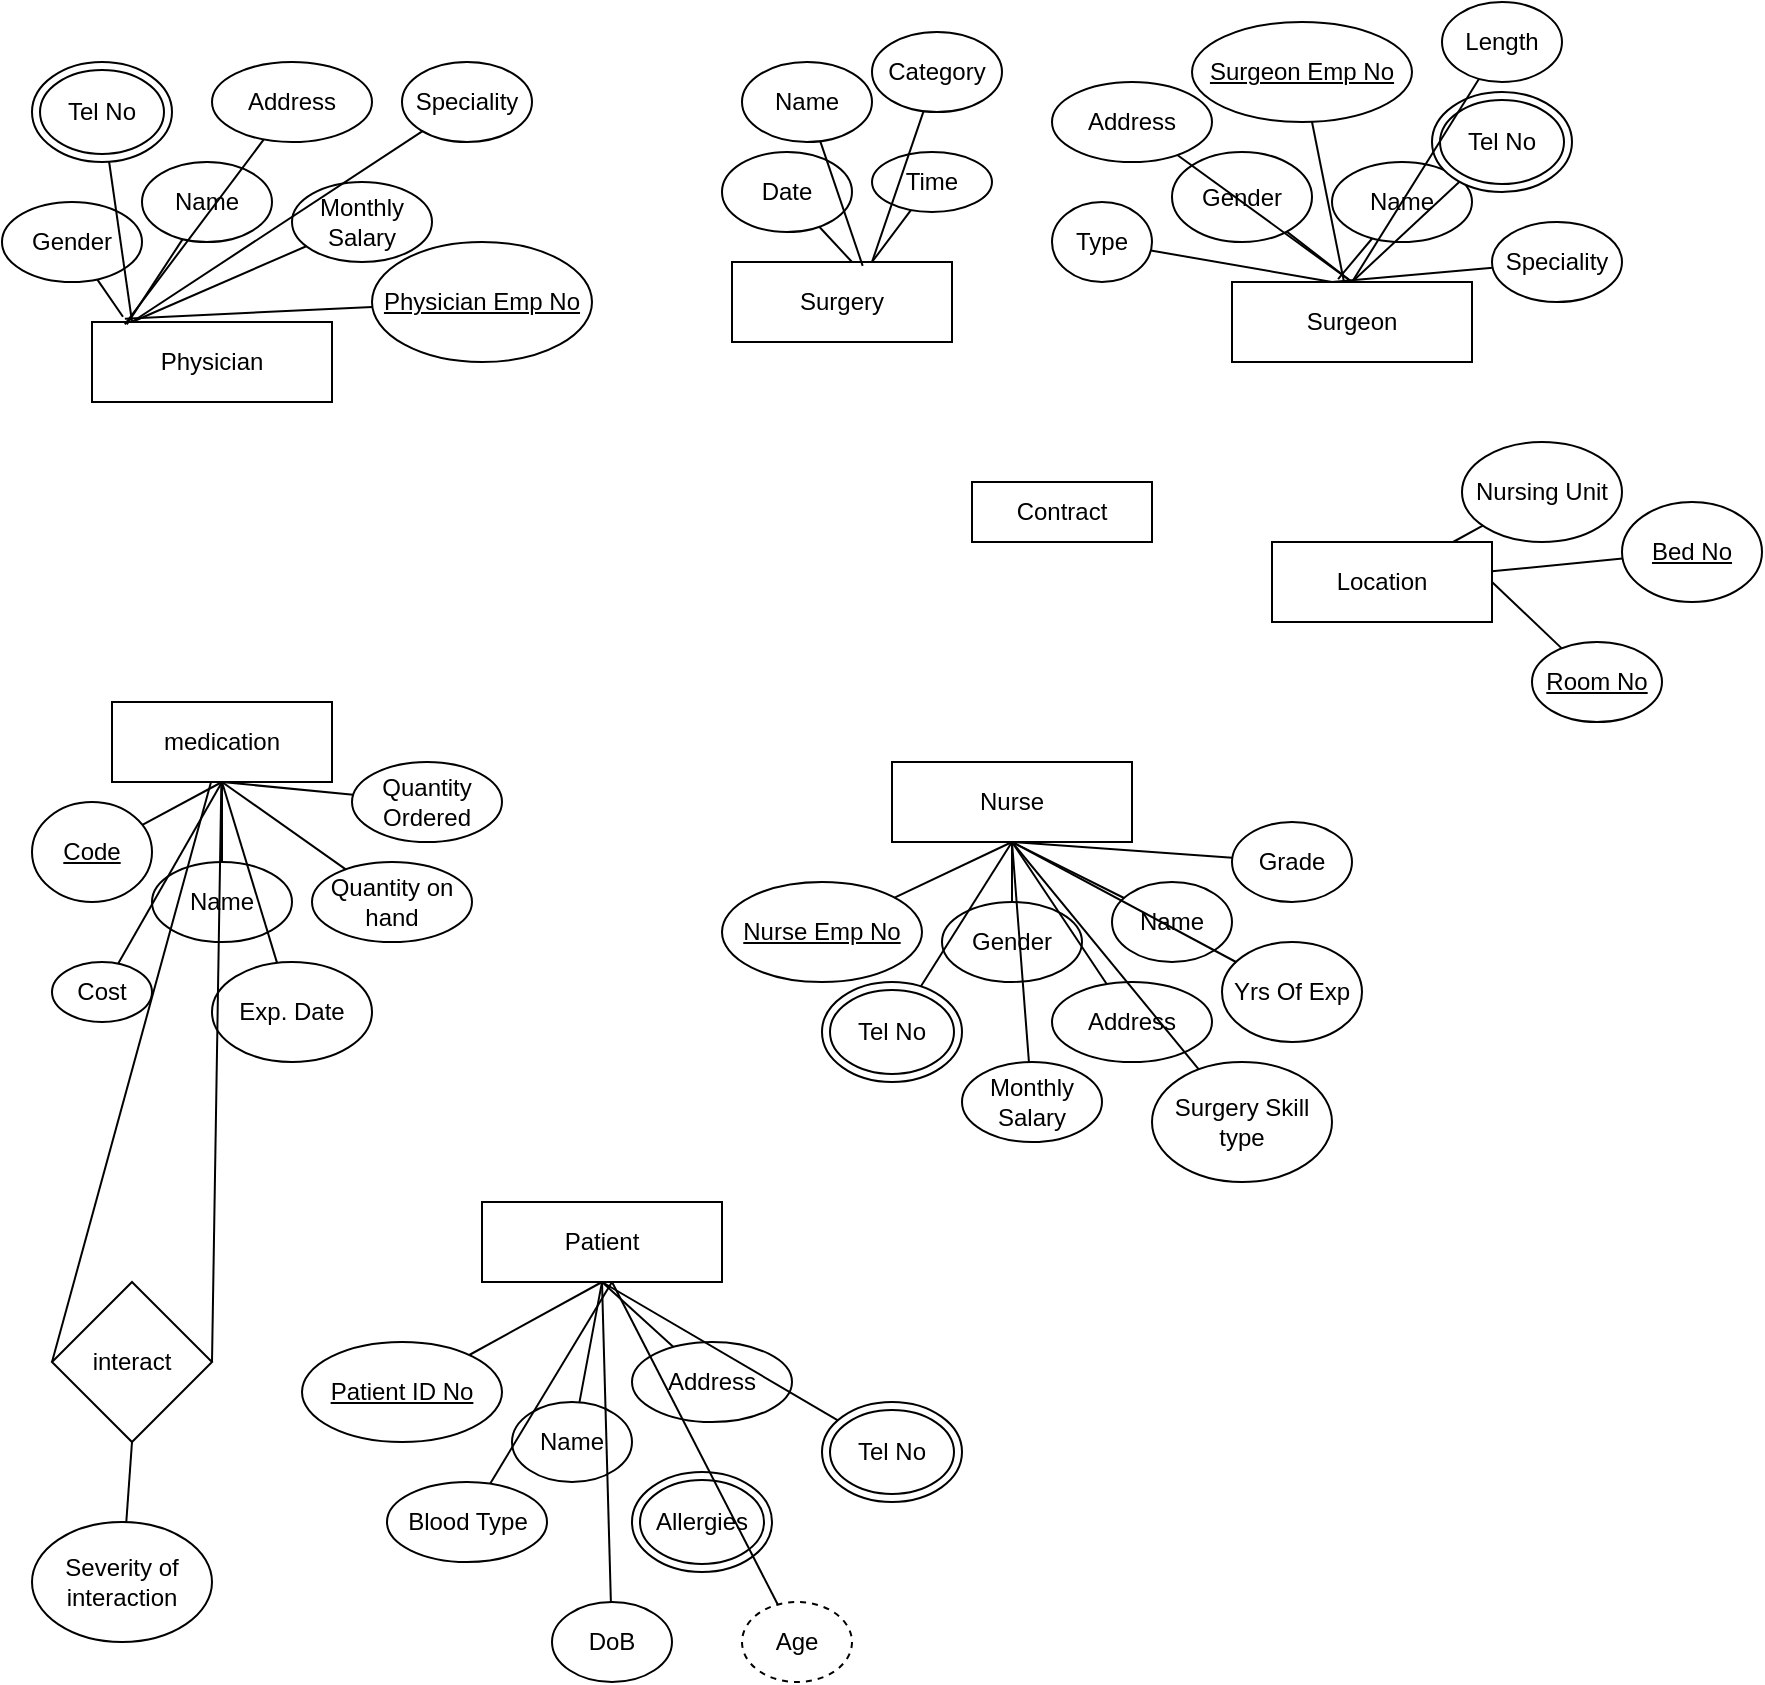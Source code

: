 <mxfile version="15.7.3" type="github">
  <diagram id="ZB2PkOVlPT2-zo93CzSN" name="Page-1">
    <mxGraphModel dx="792" dy="1586" grid="1" gridSize="10" guides="1" tooltips="1" connect="1" arrows="1" fold="1" page="1" pageScale="1" pageWidth="850" pageHeight="1100" math="0" shadow="0">
      <root>
        <mxCell id="0" />
        <mxCell id="1" parent="0" />
        <mxCell id="KcIeR8g20Xgpo551yg-J-1" value="Surgeon" style="rounded=0;whiteSpace=wrap;html=1;" vertex="1" parent="1">
          <mxGeometry x="630" y="100" width="120" height="40" as="geometry" />
        </mxCell>
        <mxCell id="KcIeR8g20Xgpo551yg-J-2" value="Physician" style="rounded=0;whiteSpace=wrap;html=1;" vertex="1" parent="1">
          <mxGeometry x="60" y="120" width="120" height="40" as="geometry" />
        </mxCell>
        <mxCell id="KcIeR8g20Xgpo551yg-J-3" value="Nurse" style="rounded=0;whiteSpace=wrap;html=1;" vertex="1" parent="1">
          <mxGeometry x="460" y="340" width="120" height="40" as="geometry" />
        </mxCell>
        <mxCell id="KcIeR8g20Xgpo551yg-J-4" value="medication" style="rounded=0;whiteSpace=wrap;html=1;" vertex="1" parent="1">
          <mxGeometry x="70" y="310" width="110" height="40" as="geometry" />
        </mxCell>
        <mxCell id="KcIeR8g20Xgpo551yg-J-5" value="Patient" style="rounded=0;whiteSpace=wrap;html=1;" vertex="1" parent="1">
          <mxGeometry x="255" y="560" width="120" height="40" as="geometry" />
        </mxCell>
        <mxCell id="KcIeR8g20Xgpo551yg-J-6" value="Location" style="rounded=0;whiteSpace=wrap;html=1;" vertex="1" parent="1">
          <mxGeometry x="650" y="230" width="110" height="40" as="geometry" />
        </mxCell>
        <mxCell id="KcIeR8g20Xgpo551yg-J-7" value="Surgery" style="rounded=0;whiteSpace=wrap;html=1;" vertex="1" parent="1">
          <mxGeometry x="380" y="90" width="110" height="40" as="geometry" />
        </mxCell>
        <mxCell id="KcIeR8g20Xgpo551yg-J-47" style="edgeStyle=none;rounded=0;orthogonalLoop=1;jettySize=auto;html=1;entryX=0.137;entryY=-0.041;entryDx=0;entryDy=0;entryPerimeter=0;endArrow=none;endFill=0;" edge="1" parent="1" source="KcIeR8g20Xgpo551yg-J-8" target="KcIeR8g20Xgpo551yg-J-2">
          <mxGeometry relative="1" as="geometry" />
        </mxCell>
        <mxCell id="KcIeR8g20Xgpo551yg-J-8" value="&lt;u&gt;Physician Emp No&lt;/u&gt;" style="ellipse;whiteSpace=wrap;html=1;" vertex="1" parent="1">
          <mxGeometry x="200" y="80" width="110" height="60" as="geometry" />
        </mxCell>
        <mxCell id="KcIeR8g20Xgpo551yg-J-44" style="edgeStyle=none;rounded=0;orthogonalLoop=1;jettySize=auto;html=1;entryX=0.145;entryY=0.03;entryDx=0;entryDy=0;entryPerimeter=0;endArrow=none;endFill=0;" edge="1" parent="1" source="KcIeR8g20Xgpo551yg-J-9" target="KcIeR8g20Xgpo551yg-J-2">
          <mxGeometry relative="1" as="geometry" />
        </mxCell>
        <mxCell id="KcIeR8g20Xgpo551yg-J-9" value="Name" style="ellipse;whiteSpace=wrap;html=1;" vertex="1" parent="1">
          <mxGeometry x="85" y="40" width="65" height="40" as="geometry" />
        </mxCell>
        <mxCell id="KcIeR8g20Xgpo551yg-J-42" style="rounded=0;orthogonalLoop=1;jettySize=auto;html=1;entryX=0.129;entryY=-0.065;entryDx=0;entryDy=0;entryPerimeter=0;endArrow=none;endFill=0;" edge="1" parent="1" source="KcIeR8g20Xgpo551yg-J-10" target="KcIeR8g20Xgpo551yg-J-2">
          <mxGeometry relative="1" as="geometry" />
        </mxCell>
        <mxCell id="KcIeR8g20Xgpo551yg-J-10" value="Gender" style="ellipse;whiteSpace=wrap;html=1;" vertex="1" parent="1">
          <mxGeometry x="15" y="60" width="70" height="40" as="geometry" />
        </mxCell>
        <mxCell id="KcIeR8g20Xgpo551yg-J-45" style="edgeStyle=none;rounded=0;orthogonalLoop=1;jettySize=auto;html=1;endArrow=none;endFill=0;" edge="1" parent="1" source="KcIeR8g20Xgpo551yg-J-11">
          <mxGeometry relative="1" as="geometry">
            <mxPoint x="80" y="120" as="targetPoint" />
          </mxGeometry>
        </mxCell>
        <mxCell id="KcIeR8g20Xgpo551yg-J-11" value="Monthly Salary" style="ellipse;whiteSpace=wrap;html=1;" vertex="1" parent="1">
          <mxGeometry x="160" y="50" width="70" height="40" as="geometry" />
        </mxCell>
        <mxCell id="KcIeR8g20Xgpo551yg-J-48" style="edgeStyle=none;rounded=0;orthogonalLoop=1;jettySize=auto;html=1;endArrow=none;endFill=0;" edge="1" parent="1" source="KcIeR8g20Xgpo551yg-J-12">
          <mxGeometry relative="1" as="geometry">
            <mxPoint x="80" y="120" as="targetPoint" />
          </mxGeometry>
        </mxCell>
        <mxCell id="KcIeR8g20Xgpo551yg-J-12" value="Speciality" style="ellipse;whiteSpace=wrap;html=1;" vertex="1" parent="1">
          <mxGeometry x="215" y="-10" width="65" height="40" as="geometry" />
        </mxCell>
        <mxCell id="KcIeR8g20Xgpo551yg-J-46" style="edgeStyle=none;rounded=0;orthogonalLoop=1;jettySize=auto;html=1;entryX=0.137;entryY=0.03;entryDx=0;entryDy=0;entryPerimeter=0;endArrow=none;endFill=0;" edge="1" parent="1" source="KcIeR8g20Xgpo551yg-J-13" target="KcIeR8g20Xgpo551yg-J-2">
          <mxGeometry relative="1" as="geometry" />
        </mxCell>
        <mxCell id="KcIeR8g20Xgpo551yg-J-13" value="Address" style="ellipse;whiteSpace=wrap;html=1;" vertex="1" parent="1">
          <mxGeometry x="120" y="-10" width="80" height="40" as="geometry" />
        </mxCell>
        <mxCell id="KcIeR8g20Xgpo551yg-J-43" style="edgeStyle=none;rounded=0;orthogonalLoop=1;jettySize=auto;html=1;entryX=0.167;entryY=0;entryDx=0;entryDy=0;entryPerimeter=0;endArrow=none;endFill=0;" edge="1" parent="1" source="KcIeR8g20Xgpo551yg-J-14" target="KcIeR8g20Xgpo551yg-J-2">
          <mxGeometry relative="1" as="geometry" />
        </mxCell>
        <mxCell id="KcIeR8g20Xgpo551yg-J-14" value="Tel No" style="ellipse;shape=doubleEllipse;whiteSpace=wrap;html=1;" vertex="1" parent="1">
          <mxGeometry x="30" y="-10" width="70" height="50" as="geometry" />
        </mxCell>
        <mxCell id="KcIeR8g20Xgpo551yg-J-67" style="edgeStyle=none;rounded=0;orthogonalLoop=1;jettySize=auto;html=1;entryX=0.5;entryY=1;entryDx=0;entryDy=0;endArrow=none;endFill=0;" edge="1" parent="1" source="KcIeR8g20Xgpo551yg-J-15" target="KcIeR8g20Xgpo551yg-J-3">
          <mxGeometry relative="1" as="geometry" />
        </mxCell>
        <mxCell id="KcIeR8g20Xgpo551yg-J-15" value="Name" style="ellipse;whiteSpace=wrap;html=1;" vertex="1" parent="1">
          <mxGeometry x="570" y="400" width="60" height="40" as="geometry" />
        </mxCell>
        <mxCell id="KcIeR8g20Xgpo551yg-J-51" style="edgeStyle=none;rounded=0;orthogonalLoop=1;jettySize=auto;html=1;entryX=0.442;entryY=-0.036;entryDx=0;entryDy=0;entryPerimeter=0;endArrow=none;endFill=0;" edge="1" parent="1" source="KcIeR8g20Xgpo551yg-J-16" target="KcIeR8g20Xgpo551yg-J-1">
          <mxGeometry relative="1" as="geometry" />
        </mxCell>
        <mxCell id="KcIeR8g20Xgpo551yg-J-16" value="Name" style="ellipse;whiteSpace=wrap;html=1;" vertex="1" parent="1">
          <mxGeometry x="680" y="40" width="70" height="40" as="geometry" />
        </mxCell>
        <mxCell id="KcIeR8g20Xgpo551yg-J-53" style="edgeStyle=none;rounded=0;orthogonalLoop=1;jettySize=auto;html=1;endArrow=none;endFill=0;" edge="1" parent="1" source="KcIeR8g20Xgpo551yg-J-17">
          <mxGeometry relative="1" as="geometry">
            <mxPoint x="690" y="100" as="targetPoint" />
          </mxGeometry>
        </mxCell>
        <mxCell id="KcIeR8g20Xgpo551yg-J-17" value="Gender" style="ellipse;whiteSpace=wrap;html=1;" vertex="1" parent="1">
          <mxGeometry x="600" y="35" width="70" height="45" as="geometry" />
        </mxCell>
        <mxCell id="KcIeR8g20Xgpo551yg-J-62" style="edgeStyle=none;rounded=0;orthogonalLoop=1;jettySize=auto;html=1;endArrow=none;endFill=0;" edge="1" parent="1" source="KcIeR8g20Xgpo551yg-J-18" target="KcIeR8g20Xgpo551yg-J-3">
          <mxGeometry relative="1" as="geometry" />
        </mxCell>
        <mxCell id="KcIeR8g20Xgpo551yg-J-18" value="Gender" style="ellipse;whiteSpace=wrap;html=1;" vertex="1" parent="1">
          <mxGeometry x="485" y="410" width="70" height="40" as="geometry" />
        </mxCell>
        <mxCell id="KcIeR8g20Xgpo551yg-J-49" style="edgeStyle=none;rounded=0;orthogonalLoop=1;jettySize=auto;html=1;endArrow=none;endFill=0;" edge="1" parent="1" source="KcIeR8g20Xgpo551yg-J-19" target="KcIeR8g20Xgpo551yg-J-1">
          <mxGeometry relative="1" as="geometry" />
        </mxCell>
        <mxCell id="KcIeR8g20Xgpo551yg-J-19" value="&lt;u&gt;Surgeon Emp No&lt;/u&gt;" style="ellipse;whiteSpace=wrap;html=1;" vertex="1" parent="1">
          <mxGeometry x="610" y="-30" width="110" height="50" as="geometry" />
        </mxCell>
        <mxCell id="KcIeR8g20Xgpo551yg-J-61" style="edgeStyle=none;rounded=0;orthogonalLoop=1;jettySize=auto;html=1;entryX=0.5;entryY=1;entryDx=0;entryDy=0;endArrow=none;endFill=0;" edge="1" parent="1" source="KcIeR8g20Xgpo551yg-J-20" target="KcIeR8g20Xgpo551yg-J-3">
          <mxGeometry relative="1" as="geometry" />
        </mxCell>
        <mxCell id="KcIeR8g20Xgpo551yg-J-20" value="&lt;u&gt;Nurse Emp No&lt;/u&gt;" style="ellipse;whiteSpace=wrap;html=1;" vertex="1" parent="1">
          <mxGeometry x="375" y="400" width="100" height="50" as="geometry" />
        </mxCell>
        <mxCell id="KcIeR8g20Xgpo551yg-J-55" style="edgeStyle=none;rounded=0;orthogonalLoop=1;jettySize=auto;html=1;endArrow=none;endFill=0;" edge="1" parent="1" source="KcIeR8g20Xgpo551yg-J-21">
          <mxGeometry relative="1" as="geometry">
            <mxPoint x="690" y="100" as="targetPoint" />
          </mxGeometry>
        </mxCell>
        <mxCell id="KcIeR8g20Xgpo551yg-J-21" value="Address" style="ellipse;whiteSpace=wrap;html=1;" vertex="1" parent="1">
          <mxGeometry x="540" width="80" height="40" as="geometry" />
        </mxCell>
        <mxCell id="KcIeR8g20Xgpo551yg-J-65" style="edgeStyle=none;rounded=0;orthogonalLoop=1;jettySize=auto;html=1;endArrow=none;endFill=0;" edge="1" parent="1" source="KcIeR8g20Xgpo551yg-J-22">
          <mxGeometry relative="1" as="geometry">
            <mxPoint x="520" y="380" as="targetPoint" />
          </mxGeometry>
        </mxCell>
        <mxCell id="KcIeR8g20Xgpo551yg-J-22" value="Address" style="ellipse;whiteSpace=wrap;html=1;" vertex="1" parent="1">
          <mxGeometry x="540" y="450" width="80" height="40" as="geometry" />
        </mxCell>
        <mxCell id="KcIeR8g20Xgpo551yg-J-56" style="edgeStyle=none;rounded=0;orthogonalLoop=1;jettySize=auto;html=1;endArrow=none;endFill=0;" edge="1" parent="1" source="KcIeR8g20Xgpo551yg-J-23">
          <mxGeometry relative="1" as="geometry">
            <mxPoint x="690" y="100" as="targetPoint" />
          </mxGeometry>
        </mxCell>
        <mxCell id="KcIeR8g20Xgpo551yg-J-23" value="Tel No" style="ellipse;shape=doubleEllipse;whiteSpace=wrap;html=1;" vertex="1" parent="1">
          <mxGeometry x="730" y="5" width="70" height="50" as="geometry" />
        </mxCell>
        <mxCell id="KcIeR8g20Xgpo551yg-J-63" style="edgeStyle=none;rounded=0;orthogonalLoop=1;jettySize=auto;html=1;entryX=0.5;entryY=1;entryDx=0;entryDy=0;endArrow=none;endFill=0;" edge="1" parent="1" source="KcIeR8g20Xgpo551yg-J-24" target="KcIeR8g20Xgpo551yg-J-3">
          <mxGeometry relative="1" as="geometry" />
        </mxCell>
        <mxCell id="KcIeR8g20Xgpo551yg-J-24" value="Tel No" style="ellipse;shape=doubleEllipse;whiteSpace=wrap;html=1;" vertex="1" parent="1">
          <mxGeometry x="425" y="450" width="70" height="50" as="geometry" />
        </mxCell>
        <mxCell id="KcIeR8g20Xgpo551yg-J-52" style="edgeStyle=none;rounded=0;orthogonalLoop=1;jettySize=auto;html=1;endArrow=none;endFill=0;" edge="1" parent="1" source="KcIeR8g20Xgpo551yg-J-25">
          <mxGeometry relative="1" as="geometry">
            <mxPoint x="680" y="100" as="targetPoint" />
          </mxGeometry>
        </mxCell>
        <mxCell id="KcIeR8g20Xgpo551yg-J-25" value="Speciality" style="ellipse;whiteSpace=wrap;html=1;" vertex="1" parent="1">
          <mxGeometry x="760" y="70" width="65" height="40" as="geometry" />
        </mxCell>
        <mxCell id="KcIeR8g20Xgpo551yg-J-54" style="edgeStyle=none;rounded=0;orthogonalLoop=1;jettySize=auto;html=1;endArrow=none;endFill=0;" edge="1" parent="1" source="KcIeR8g20Xgpo551yg-J-26">
          <mxGeometry relative="1" as="geometry">
            <mxPoint x="680" y="100" as="targetPoint" />
          </mxGeometry>
        </mxCell>
        <mxCell id="KcIeR8g20Xgpo551yg-J-26" value="Type" style="ellipse;whiteSpace=wrap;html=1;" vertex="1" parent="1">
          <mxGeometry x="540" y="60" width="50" height="40" as="geometry" />
        </mxCell>
        <mxCell id="KcIeR8g20Xgpo551yg-J-57" style="edgeStyle=none;rounded=0;orthogonalLoop=1;jettySize=auto;html=1;endArrow=none;endFill=0;" edge="1" parent="1" source="KcIeR8g20Xgpo551yg-J-27">
          <mxGeometry relative="1" as="geometry">
            <mxPoint x="690" y="100" as="targetPoint" />
          </mxGeometry>
        </mxCell>
        <mxCell id="KcIeR8g20Xgpo551yg-J-27" value="Length" style="ellipse;whiteSpace=wrap;html=1;" vertex="1" parent="1">
          <mxGeometry x="735" y="-40" width="60" height="40" as="geometry" />
        </mxCell>
        <mxCell id="KcIeR8g20Xgpo551yg-J-28" value="Contract" style="rounded=0;whiteSpace=wrap;html=1;" vertex="1" parent="1">
          <mxGeometry x="500" y="200" width="90" height="30" as="geometry" />
        </mxCell>
        <mxCell id="KcIeR8g20Xgpo551yg-J-64" style="edgeStyle=none;rounded=0;orthogonalLoop=1;jettySize=auto;html=1;entryX=0.5;entryY=1;entryDx=0;entryDy=0;endArrow=none;endFill=0;" edge="1" parent="1" source="KcIeR8g20Xgpo551yg-J-29" target="KcIeR8g20Xgpo551yg-J-3">
          <mxGeometry relative="1" as="geometry" />
        </mxCell>
        <mxCell id="KcIeR8g20Xgpo551yg-J-29" value="Monthly Salary" style="ellipse;whiteSpace=wrap;html=1;" vertex="1" parent="1">
          <mxGeometry x="495" y="490" width="70" height="40" as="geometry" />
        </mxCell>
        <mxCell id="KcIeR8g20Xgpo551yg-J-70" style="edgeStyle=none;rounded=0;orthogonalLoop=1;jettySize=auto;html=1;entryX=0.5;entryY=1;entryDx=0;entryDy=0;endArrow=none;endFill=0;" edge="1" parent="1" source="KcIeR8g20Xgpo551yg-J-30" target="KcIeR8g20Xgpo551yg-J-3">
          <mxGeometry relative="1" as="geometry" />
        </mxCell>
        <mxCell id="KcIeR8g20Xgpo551yg-J-30" value="Grade" style="ellipse;whiteSpace=wrap;html=1;" vertex="1" parent="1">
          <mxGeometry x="630" y="370" width="60" height="40" as="geometry" />
        </mxCell>
        <mxCell id="KcIeR8g20Xgpo551yg-J-69" style="edgeStyle=none;rounded=0;orthogonalLoop=1;jettySize=auto;html=1;entryX=0.5;entryY=1;entryDx=0;entryDy=0;endArrow=none;endFill=0;" edge="1" parent="1" source="KcIeR8g20Xgpo551yg-J-31" target="KcIeR8g20Xgpo551yg-J-3">
          <mxGeometry relative="1" as="geometry" />
        </mxCell>
        <mxCell id="KcIeR8g20Xgpo551yg-J-31" value="Yrs Of Exp" style="ellipse;whiteSpace=wrap;html=1;" vertex="1" parent="1">
          <mxGeometry x="625" y="430" width="70" height="50" as="geometry" />
        </mxCell>
        <mxCell id="KcIeR8g20Xgpo551yg-J-66" style="edgeStyle=none;rounded=0;orthogonalLoop=1;jettySize=auto;html=1;entryX=0.5;entryY=1;entryDx=0;entryDy=0;endArrow=none;endFill=0;" edge="1" parent="1" source="KcIeR8g20Xgpo551yg-J-32" target="KcIeR8g20Xgpo551yg-J-3">
          <mxGeometry relative="1" as="geometry" />
        </mxCell>
        <mxCell id="KcIeR8g20Xgpo551yg-J-32" value="Surgery Skill type" style="ellipse;whiteSpace=wrap;html=1;" vertex="1" parent="1">
          <mxGeometry x="590" y="490" width="90" height="60" as="geometry" />
        </mxCell>
        <mxCell id="KcIeR8g20Xgpo551yg-J-59" style="edgeStyle=none;rounded=0;orthogonalLoop=1;jettySize=auto;html=1;endArrow=none;endFill=0;" edge="1" parent="1" source="KcIeR8g20Xgpo551yg-J-33" target="KcIeR8g20Xgpo551yg-J-6">
          <mxGeometry relative="1" as="geometry" />
        </mxCell>
        <mxCell id="KcIeR8g20Xgpo551yg-J-33" value="&lt;u&gt;Bed No&lt;/u&gt;" style="ellipse;whiteSpace=wrap;html=1;" vertex="1" parent="1">
          <mxGeometry x="825" y="210" width="70" height="50" as="geometry" />
        </mxCell>
        <mxCell id="KcIeR8g20Xgpo551yg-J-60" style="edgeStyle=none;rounded=0;orthogonalLoop=1;jettySize=auto;html=1;entryX=1;entryY=0.5;entryDx=0;entryDy=0;endArrow=none;endFill=0;" edge="1" parent="1" source="KcIeR8g20Xgpo551yg-J-34" target="KcIeR8g20Xgpo551yg-J-6">
          <mxGeometry relative="1" as="geometry" />
        </mxCell>
        <mxCell id="KcIeR8g20Xgpo551yg-J-34" value="&lt;u&gt;Room No&lt;/u&gt;" style="ellipse;whiteSpace=wrap;html=1;" vertex="1" parent="1">
          <mxGeometry x="780" y="280" width="65" height="40" as="geometry" />
        </mxCell>
        <mxCell id="KcIeR8g20Xgpo551yg-J-58" style="edgeStyle=none;rounded=0;orthogonalLoop=1;jettySize=auto;html=1;endArrow=none;endFill=0;" edge="1" parent="1" source="KcIeR8g20Xgpo551yg-J-35" target="KcIeR8g20Xgpo551yg-J-6">
          <mxGeometry relative="1" as="geometry" />
        </mxCell>
        <mxCell id="KcIeR8g20Xgpo551yg-J-35" value="Nursing Unit" style="ellipse;whiteSpace=wrap;html=1;" vertex="1" parent="1">
          <mxGeometry x="745" y="180" width="80" height="50" as="geometry" />
        </mxCell>
        <mxCell id="KcIeR8g20Xgpo551yg-J-71" style="edgeStyle=none;rounded=0;orthogonalLoop=1;jettySize=auto;html=1;entryX=0.5;entryY=1;entryDx=0;entryDy=0;endArrow=none;endFill=0;" edge="1" parent="1" source="KcIeR8g20Xgpo551yg-J-36" target="KcIeR8g20Xgpo551yg-J-4">
          <mxGeometry relative="1" as="geometry" />
        </mxCell>
        <mxCell id="KcIeR8g20Xgpo551yg-J-36" value="&lt;u&gt;Code&lt;/u&gt;" style="ellipse;whiteSpace=wrap;html=1;" vertex="1" parent="1">
          <mxGeometry x="30" y="360" width="60" height="50" as="geometry" />
        </mxCell>
        <mxCell id="KcIeR8g20Xgpo551yg-J-73" style="edgeStyle=none;rounded=0;orthogonalLoop=1;jettySize=auto;html=1;endArrow=none;endFill=0;" edge="1" parent="1" source="KcIeR8g20Xgpo551yg-J-37" target="KcIeR8g20Xgpo551yg-J-4">
          <mxGeometry relative="1" as="geometry" />
        </mxCell>
        <mxCell id="KcIeR8g20Xgpo551yg-J-37" value="Name" style="ellipse;whiteSpace=wrap;html=1;" vertex="1" parent="1">
          <mxGeometry x="90" y="390" width="70" height="40" as="geometry" />
        </mxCell>
        <mxCell id="KcIeR8g20Xgpo551yg-J-75" style="edgeStyle=none;rounded=0;orthogonalLoop=1;jettySize=auto;html=1;entryX=0.5;entryY=1;entryDx=0;entryDy=0;endArrow=none;endFill=0;" edge="1" parent="1" source="KcIeR8g20Xgpo551yg-J-38" target="KcIeR8g20Xgpo551yg-J-4">
          <mxGeometry relative="1" as="geometry" />
        </mxCell>
        <mxCell id="KcIeR8g20Xgpo551yg-J-38" value="Quantity on hand" style="ellipse;whiteSpace=wrap;html=1;" vertex="1" parent="1">
          <mxGeometry x="170" y="390" width="80" height="40" as="geometry" />
        </mxCell>
        <mxCell id="KcIeR8g20Xgpo551yg-J-76" style="edgeStyle=none;rounded=0;orthogonalLoop=1;jettySize=auto;html=1;entryX=0.5;entryY=1;entryDx=0;entryDy=0;endArrow=none;endFill=0;" edge="1" parent="1" source="KcIeR8g20Xgpo551yg-J-39" target="KcIeR8g20Xgpo551yg-J-4">
          <mxGeometry relative="1" as="geometry" />
        </mxCell>
        <mxCell id="KcIeR8g20Xgpo551yg-J-39" value="Quantity Ordered" style="ellipse;whiteSpace=wrap;html=1;" vertex="1" parent="1">
          <mxGeometry x="190" y="340" width="75" height="40" as="geometry" />
        </mxCell>
        <mxCell id="KcIeR8g20Xgpo551yg-J-72" style="edgeStyle=none;rounded=0;orthogonalLoop=1;jettySize=auto;html=1;entryX=0.5;entryY=1;entryDx=0;entryDy=0;endArrow=none;endFill=0;" edge="1" parent="1" source="KcIeR8g20Xgpo551yg-J-40" target="KcIeR8g20Xgpo551yg-J-4">
          <mxGeometry relative="1" as="geometry" />
        </mxCell>
        <mxCell id="KcIeR8g20Xgpo551yg-J-40" value="Cost" style="ellipse;whiteSpace=wrap;html=1;" vertex="1" parent="1">
          <mxGeometry x="40" y="440" width="50" height="30" as="geometry" />
        </mxCell>
        <mxCell id="KcIeR8g20Xgpo551yg-J-74" style="edgeStyle=none;rounded=0;orthogonalLoop=1;jettySize=auto;html=1;entryX=0.5;entryY=1;entryDx=0;entryDy=0;endArrow=none;endFill=0;" edge="1" parent="1" source="KcIeR8g20Xgpo551yg-J-41" target="KcIeR8g20Xgpo551yg-J-4">
          <mxGeometry relative="1" as="geometry" />
        </mxCell>
        <mxCell id="KcIeR8g20Xgpo551yg-J-41" value="Exp. Date" style="ellipse;whiteSpace=wrap;html=1;" vertex="1" parent="1">
          <mxGeometry x="120" y="440" width="80" height="50" as="geometry" />
        </mxCell>
        <mxCell id="KcIeR8g20Xgpo551yg-J-83" style="edgeStyle=none;rounded=0;orthogonalLoop=1;jettySize=auto;html=1;endArrow=none;endFill=0;" edge="1" parent="1" source="KcIeR8g20Xgpo551yg-J-77">
          <mxGeometry relative="1" as="geometry">
            <mxPoint x="440" y="90" as="targetPoint" />
          </mxGeometry>
        </mxCell>
        <mxCell id="KcIeR8g20Xgpo551yg-J-77" value="Date" style="ellipse;whiteSpace=wrap;html=1;fontFamily=Helvetica;fontSize=12;fontColor=rgba(0, 0, 0, 1);align=center;strokeColor=rgba(0, 0, 0, 1);fillColor=rgba(255, 255, 255, 1);" vertex="1" parent="1">
          <mxGeometry x="375" y="35" width="65" height="40" as="geometry" />
        </mxCell>
        <mxCell id="KcIeR8g20Xgpo551yg-J-82" style="edgeStyle=none;rounded=0;orthogonalLoop=1;jettySize=auto;html=1;endArrow=none;endFill=0;" edge="1" parent="1" source="KcIeR8g20Xgpo551yg-J-78" target="KcIeR8g20Xgpo551yg-J-7">
          <mxGeometry relative="1" as="geometry" />
        </mxCell>
        <mxCell id="KcIeR8g20Xgpo551yg-J-78" value="Time" style="ellipse;whiteSpace=wrap;html=1;" vertex="1" parent="1">
          <mxGeometry x="450" y="35" width="60" height="30" as="geometry" />
        </mxCell>
        <mxCell id="KcIeR8g20Xgpo551yg-J-81" style="edgeStyle=none;rounded=0;orthogonalLoop=1;jettySize=auto;html=1;entryX=0.594;entryY=0.048;entryDx=0;entryDy=0;entryPerimeter=0;endArrow=none;endFill=0;" edge="1" parent="1" source="KcIeR8g20Xgpo551yg-J-79" target="KcIeR8g20Xgpo551yg-J-7">
          <mxGeometry relative="1" as="geometry" />
        </mxCell>
        <mxCell id="KcIeR8g20Xgpo551yg-J-79" value="Name" style="ellipse;whiteSpace=wrap;html=1;" vertex="1" parent="1">
          <mxGeometry x="385" y="-10" width="65" height="40" as="geometry" />
        </mxCell>
        <mxCell id="KcIeR8g20Xgpo551yg-J-84" style="edgeStyle=none;rounded=0;orthogonalLoop=1;jettySize=auto;html=1;endArrow=none;endFill=0;" edge="1" parent="1" source="KcIeR8g20Xgpo551yg-J-80">
          <mxGeometry relative="1" as="geometry">
            <mxPoint x="450" y="90" as="targetPoint" />
          </mxGeometry>
        </mxCell>
        <mxCell id="KcIeR8g20Xgpo551yg-J-80" value="Category" style="ellipse;whiteSpace=wrap;html=1;" vertex="1" parent="1">
          <mxGeometry x="450" y="-25" width="65" height="40" as="geometry" />
        </mxCell>
        <mxCell id="KcIeR8g20Xgpo551yg-J-88" style="edgeStyle=none;rounded=0;orthogonalLoop=1;jettySize=auto;html=1;entryX=0.5;entryY=1;entryDx=0;entryDy=0;endArrow=none;endFill=0;" edge="1" parent="1" source="KcIeR8g20Xgpo551yg-J-85" target="KcIeR8g20Xgpo551yg-J-5">
          <mxGeometry relative="1" as="geometry" />
        </mxCell>
        <mxCell id="KcIeR8g20Xgpo551yg-J-85" value="&lt;u&gt;Patient ID No&lt;/u&gt;" style="ellipse;whiteSpace=wrap;html=1;" vertex="1" parent="1">
          <mxGeometry x="165" y="630" width="100" height="50" as="geometry" />
        </mxCell>
        <mxCell id="KcIeR8g20Xgpo551yg-J-89" style="edgeStyle=none;rounded=0;orthogonalLoop=1;jettySize=auto;html=1;entryX=0.5;entryY=1;entryDx=0;entryDy=0;endArrow=none;endFill=0;" edge="1" parent="1" source="KcIeR8g20Xgpo551yg-J-86" target="KcIeR8g20Xgpo551yg-J-5">
          <mxGeometry relative="1" as="geometry" />
        </mxCell>
        <mxCell id="KcIeR8g20Xgpo551yg-J-86" value="Name" style="ellipse;whiteSpace=wrap;html=1;" vertex="1" parent="1">
          <mxGeometry x="270" y="660" width="60" height="40" as="geometry" />
        </mxCell>
        <mxCell id="KcIeR8g20Xgpo551yg-J-90" style="edgeStyle=none;rounded=0;orthogonalLoop=1;jettySize=auto;html=1;entryX=0.5;entryY=1;entryDx=0;entryDy=0;endArrow=none;endFill=0;" edge="1" parent="1" source="KcIeR8g20Xgpo551yg-J-87" target="KcIeR8g20Xgpo551yg-J-5">
          <mxGeometry relative="1" as="geometry" />
        </mxCell>
        <mxCell id="KcIeR8g20Xgpo551yg-J-87" value="Address" style="ellipse;whiteSpace=wrap;html=1;" vertex="1" parent="1">
          <mxGeometry x="330" y="630" width="80" height="40" as="geometry" />
        </mxCell>
        <mxCell id="KcIeR8g20Xgpo551yg-J-99" style="edgeStyle=none;rounded=0;orthogonalLoop=1;jettySize=auto;html=1;endArrow=none;endFill=0;" edge="1" parent="1" source="KcIeR8g20Xgpo551yg-J-92">
          <mxGeometry relative="1" as="geometry">
            <mxPoint x="320" y="600" as="targetPoint" />
          </mxGeometry>
        </mxCell>
        <mxCell id="KcIeR8g20Xgpo551yg-J-92" value="Blood Type" style="ellipse;whiteSpace=wrap;html=1;" vertex="1" parent="1">
          <mxGeometry x="207.5" y="700" width="80" height="40" as="geometry" />
        </mxCell>
        <mxCell id="KcIeR8g20Xgpo551yg-J-100" style="edgeStyle=none;rounded=0;orthogonalLoop=1;jettySize=auto;html=1;entryX=0.5;entryY=1;entryDx=0;entryDy=0;endArrow=none;endFill=0;" edge="1" parent="1" source="KcIeR8g20Xgpo551yg-J-93" target="KcIeR8g20Xgpo551yg-J-5">
          <mxGeometry relative="1" as="geometry" />
        </mxCell>
        <mxCell id="KcIeR8g20Xgpo551yg-J-93" value="DoB" style="ellipse;whiteSpace=wrap;html=1;" vertex="1" parent="1">
          <mxGeometry x="290" y="760" width="60" height="40" as="geometry" />
        </mxCell>
        <mxCell id="KcIeR8g20Xgpo551yg-J-98" style="edgeStyle=none;rounded=0;orthogonalLoop=1;jettySize=auto;html=1;entryX=0.5;entryY=1;entryDx=0;entryDy=0;endArrow=none;endFill=0;" edge="1" parent="1" source="KcIeR8g20Xgpo551yg-J-94" target="KcIeR8g20Xgpo551yg-J-5">
          <mxGeometry relative="1" as="geometry" />
        </mxCell>
        <mxCell id="KcIeR8g20Xgpo551yg-J-94" value="Tel No" style="ellipse;shape=doubleEllipse;whiteSpace=wrap;html=1;" vertex="1" parent="1">
          <mxGeometry x="425" y="660" width="70" height="50" as="geometry" />
        </mxCell>
        <mxCell id="KcIeR8g20Xgpo551yg-J-95" value="Allergies" style="ellipse;shape=doubleEllipse;whiteSpace=wrap;html=1;" vertex="1" parent="1">
          <mxGeometry x="330" y="695" width="70" height="50" as="geometry" />
        </mxCell>
        <mxCell id="KcIeR8g20Xgpo551yg-J-97" style="edgeStyle=none;rounded=0;orthogonalLoop=1;jettySize=auto;html=1;endArrow=none;endFill=0;" edge="1" parent="1" source="KcIeR8g20Xgpo551yg-J-96">
          <mxGeometry relative="1" as="geometry">
            <mxPoint x="320" y="600" as="targetPoint" />
          </mxGeometry>
        </mxCell>
        <mxCell id="KcIeR8g20Xgpo551yg-J-96" value="Age" style="ellipse;whiteSpace=wrap;html=1;dashed=1;" vertex="1" parent="1">
          <mxGeometry x="385" y="760" width="55" height="40" as="geometry" />
        </mxCell>
        <mxCell id="KcIeR8g20Xgpo551yg-J-103" style="edgeStyle=none;rounded=0;orthogonalLoop=1;jettySize=auto;html=1;endArrow=none;endFill=0;exitX=1;exitY=0.5;exitDx=0;exitDy=0;" edge="1" parent="1" source="KcIeR8g20Xgpo551yg-J-102" target="KcIeR8g20Xgpo551yg-J-4">
          <mxGeometry relative="1" as="geometry" />
        </mxCell>
        <mxCell id="KcIeR8g20Xgpo551yg-J-104" style="edgeStyle=none;rounded=0;orthogonalLoop=1;jettySize=auto;html=1;endArrow=none;endFill=0;exitX=0;exitY=0.5;exitDx=0;exitDy=0;" edge="1" parent="1" source="KcIeR8g20Xgpo551yg-J-102" target="KcIeR8g20Xgpo551yg-J-4">
          <mxGeometry relative="1" as="geometry" />
        </mxCell>
        <mxCell id="KcIeR8g20Xgpo551yg-J-102" value="interact" style="rhombus;whiteSpace=wrap;html=1;" vertex="1" parent="1">
          <mxGeometry x="40" y="600" width="80" height="80" as="geometry" />
        </mxCell>
        <mxCell id="KcIeR8g20Xgpo551yg-J-106" style="edgeStyle=none;rounded=0;orthogonalLoop=1;jettySize=auto;html=1;entryX=0.5;entryY=1;entryDx=0;entryDy=0;endArrow=none;endFill=0;" edge="1" parent="1" source="KcIeR8g20Xgpo551yg-J-105" target="KcIeR8g20Xgpo551yg-J-102">
          <mxGeometry relative="1" as="geometry" />
        </mxCell>
        <mxCell id="KcIeR8g20Xgpo551yg-J-105" value="Severity of interaction" style="ellipse;whiteSpace=wrap;html=1;" vertex="1" parent="1">
          <mxGeometry x="30" y="720" width="90" height="60" as="geometry" />
        </mxCell>
      </root>
    </mxGraphModel>
  </diagram>
</mxfile>
